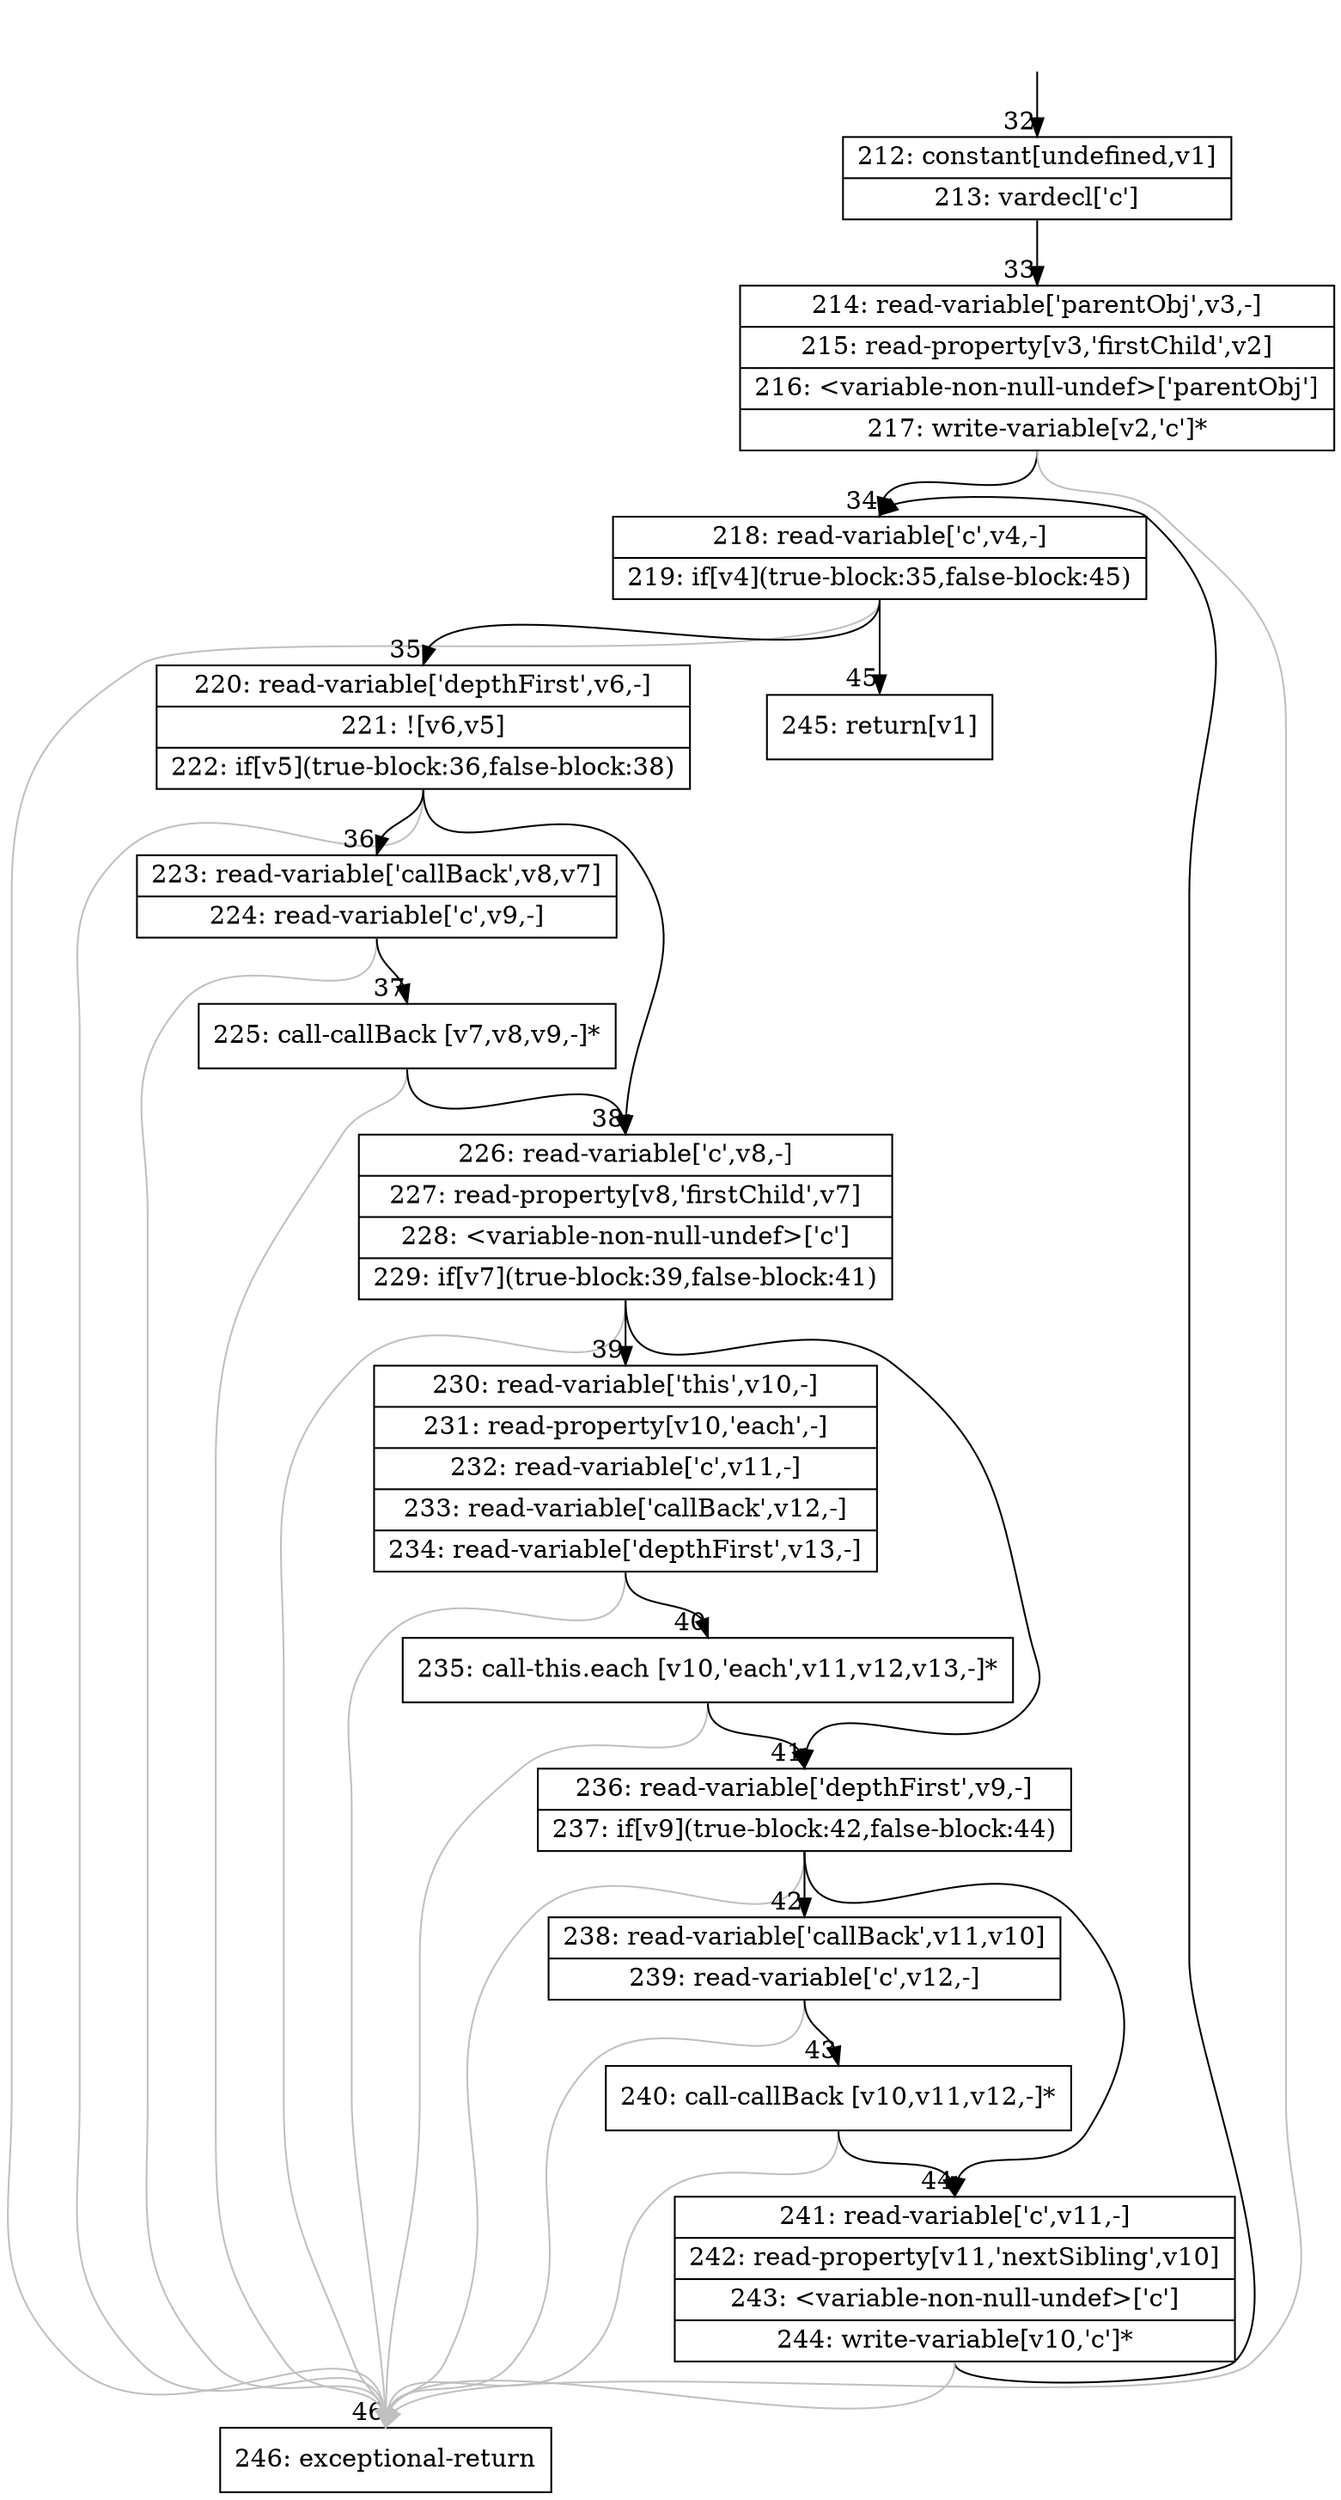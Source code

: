 digraph {
rankdir="TD"
BB_entry1[shape=none,label=""];
BB_entry1 -> BB32 [tailport=s, headport=n, headlabel="    32"]
BB32 [shape=record label="{212: constant[undefined,v1]|213: vardecl['c']}" ] 
BB32 -> BB33 [tailport=s, headport=n, headlabel="      33"]
BB33 [shape=record label="{214: read-variable['parentObj',v3,-]|215: read-property[v3,'firstChild',v2]|216: \<variable-non-null-undef\>['parentObj']|217: write-variable[v2,'c']*}" ] 
BB33 -> BB34 [tailport=s, headport=n, headlabel="      34"]
BB33 -> BB46 [tailport=s, headport=n, color=gray, headlabel="      46"]
BB34 [shape=record label="{218: read-variable['c',v4,-]|219: if[v4](true-block:35,false-block:45)}" ] 
BB34 -> BB35 [tailport=s, headport=n, headlabel="      35"]
BB34 -> BB45 [tailport=s, headport=n, headlabel="      45"]
BB34 -> BB46 [tailport=s, headport=n, color=gray]
BB35 [shape=record label="{220: read-variable['depthFirst',v6,-]|221: ![v6,v5]|222: if[v5](true-block:36,false-block:38)}" ] 
BB35 -> BB36 [tailport=s, headport=n, headlabel="      36"]
BB35 -> BB38 [tailport=s, headport=n, headlabel="      38"]
BB35 -> BB46 [tailport=s, headport=n, color=gray]
BB36 [shape=record label="{223: read-variable['callBack',v8,v7]|224: read-variable['c',v9,-]}" ] 
BB36 -> BB37 [tailport=s, headport=n, headlabel="      37"]
BB36 -> BB46 [tailport=s, headport=n, color=gray]
BB37 [shape=record label="{225: call-callBack [v7,v8,v9,-]*}" ] 
BB37 -> BB38 [tailport=s, headport=n]
BB37 -> BB46 [tailport=s, headport=n, color=gray]
BB38 [shape=record label="{226: read-variable['c',v8,-]|227: read-property[v8,'firstChild',v7]|228: \<variable-non-null-undef\>['c']|229: if[v7](true-block:39,false-block:41)}" ] 
BB38 -> BB39 [tailport=s, headport=n, headlabel="      39"]
BB38 -> BB41 [tailport=s, headport=n, headlabel="      41"]
BB38 -> BB46 [tailport=s, headport=n, color=gray]
BB39 [shape=record label="{230: read-variable['this',v10,-]|231: read-property[v10,'each',-]|232: read-variable['c',v11,-]|233: read-variable['callBack',v12,-]|234: read-variable['depthFirst',v13,-]}" ] 
BB39 -> BB40 [tailport=s, headport=n, headlabel="      40"]
BB39 -> BB46 [tailport=s, headport=n, color=gray]
BB40 [shape=record label="{235: call-this.each [v10,'each',v11,v12,v13,-]*}" ] 
BB40 -> BB41 [tailport=s, headport=n]
BB40 -> BB46 [tailport=s, headport=n, color=gray]
BB41 [shape=record label="{236: read-variable['depthFirst',v9,-]|237: if[v9](true-block:42,false-block:44)}" ] 
BB41 -> BB42 [tailport=s, headport=n, headlabel="      42"]
BB41 -> BB44 [tailport=s, headport=n, headlabel="      44"]
BB41 -> BB46 [tailport=s, headport=n, color=gray]
BB42 [shape=record label="{238: read-variable['callBack',v11,v10]|239: read-variable['c',v12,-]}" ] 
BB42 -> BB43 [tailport=s, headport=n, headlabel="      43"]
BB42 -> BB46 [tailport=s, headport=n, color=gray]
BB43 [shape=record label="{240: call-callBack [v10,v11,v12,-]*}" ] 
BB43 -> BB44 [tailport=s, headport=n]
BB43 -> BB46 [tailport=s, headport=n, color=gray]
BB44 [shape=record label="{241: read-variable['c',v11,-]|242: read-property[v11,'nextSibling',v10]|243: \<variable-non-null-undef\>['c']|244: write-variable[v10,'c']*}" ] 
BB44 -> BB34 [tailport=s, headport=n]
BB44 -> BB46 [tailport=s, headport=n, color=gray]
BB45 [shape=record label="{245: return[v1]}" ] 
BB46 [shape=record label="{246: exceptional-return}" ] 
//#$~ 50
}
